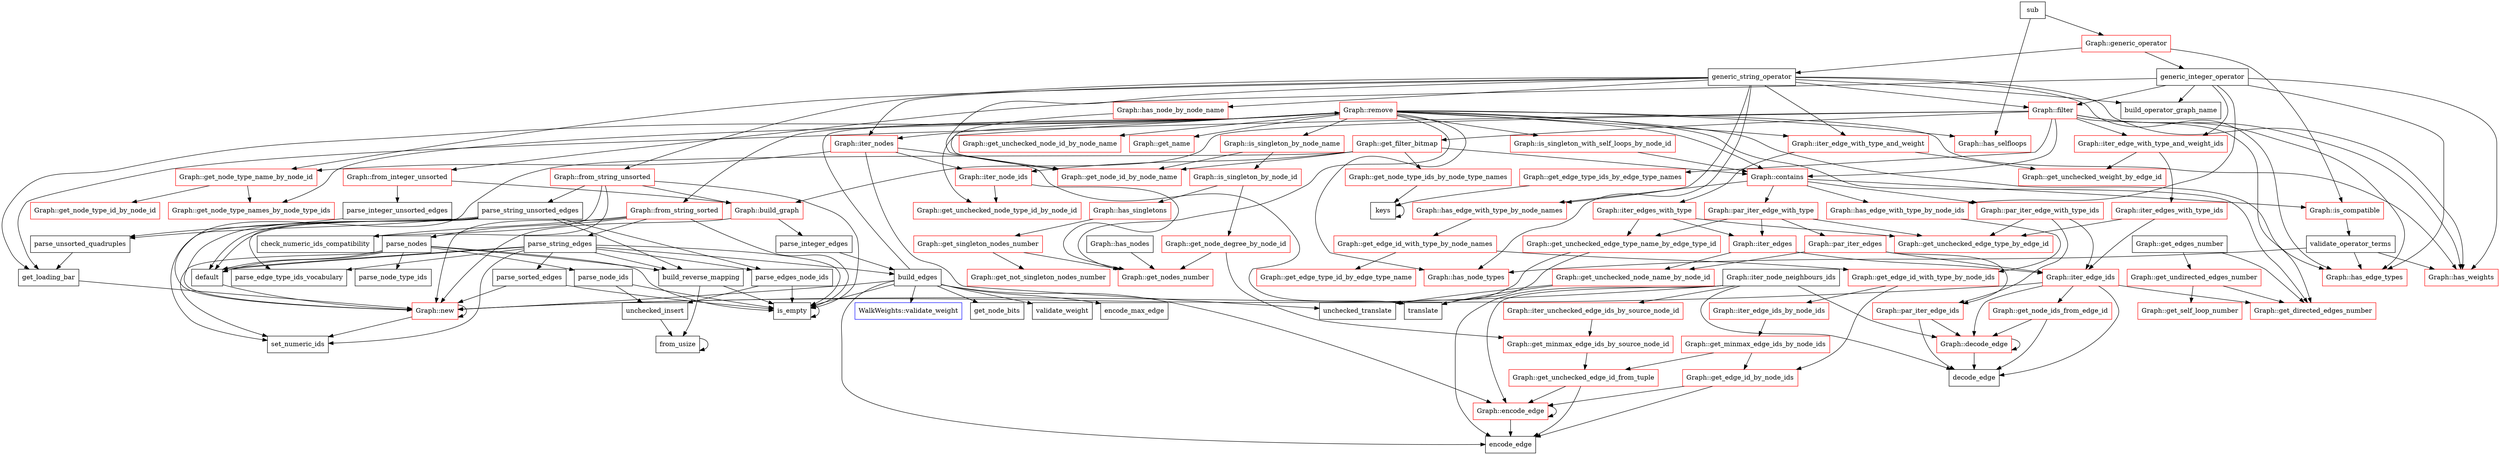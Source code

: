 digraph deps {
	node [shape=box];

	"Graph::get_self_loop_number" [color=red];
	"translate" [color=black];
	"from_usize" [color=black];
	"encode_max_edge" [color=black];
	"parse_nodes" [color=black];
	"Graph::iter_unchecked_edge_ids_by_source_node_id" [color=red];
	"Graph::remove" [color=red];
	"parse_integer_unsorted_edges" [color=black];
	"Graph::get_node_ids_from_edge_id" [color=red];
	"WalkWeights::validate_weight" [color=blue];
	"get_node_bits" [color=black];
	"Graph::filter" [color=red];
	"Graph::decode_edge" [color=red];
	"Graph::get_edge_id_with_type_by_node_ids" [color=red];
	"Graph::is_singleton_with_self_loops_by_node_id" [color=red];
	"Graph::get_undirected_edges_number" [color=red];
	"Graph::get_unchecked_node_id_by_node_name" [color=red];
	"Graph::get_unchecked_node_name_by_node_id" [color=red];
	"Graph::par_iter_edge_with_type" [color=red];
	"generic_string_operator" [color=black];
	"decode_edge" [color=black];
	"generic_integer_operator" [color=black];
	"Graph::has_edge_with_type_by_node_names" [color=red];
	"keys" [color=black];
	"Graph::get_nodes_number" [color=red];
	"build_reverse_mapping" [color=black];
	"Graph::has_node_types" [color=red];
	"Graph::iter_edge_ids_by_node_ids" [color=red];
	"Graph::get_not_singleton_nodes_number" [color=red];
	"parse_sorted_edges" [color=black];
	"parse_unsorted_quadruples" [color=black];
	"Graph::from_integer_unsorted" [color=red];
	"Graph::get_edge_id_with_type_by_node_names" [color=red];
	"Graph::new" [color=red];
	"Graph::iter_edge_with_type_and_weight_ids" [color=red];
	"Graph::get_node_type_id_by_node_id" [color=red];
	"Graph::from_string_sorted" [color=red];
	"Graph::contains" [color=red];
	"Graph::has_selfloops" [color=red];
	"Graph::get_unchecked_edge_type_by_edge_id" [color=red];
	"validate_operator_terms" [color=black];
	"build_edges" [color=black];
	"set_numeric_ids" [color=black];
	"Graph::get_unchecked_edge_type_name_by_edge_type_id" [color=red];
	"Graph::get_minmax_edge_ids_by_source_node_id" [color=red];
	"Graph::iter_edges_with_type" [color=red];
	"Graph::get_edge_id_by_node_ids" [color=red];
	"parse_integer_edges" [color=black];
	"Graph::get_node_type_name_by_node_id" [color=red];
	"Graph::get_edge_type_ids_by_edge_type_names" [color=red];
	"check_numeric_ids_compatibility" [color=black];
	"Graph::iter_edges_with_type_ids" [color=red];
	"Graph::iter_edge_with_type_and_weight" [color=red];
	"default" [color=black];
	"Graph::from_string_unsorted" [color=red];
	"parse_edge_type_ids_vocabulary" [color=black];
	"get_loading_bar" [color=black];
	"Graph::is_compatible" [color=red];
	"Graph::par_iter_edge_ids" [color=red];
	"is_empty" [color=black];
	"Graph::get_filter_bitmap" [color=red];
	"parse_string_unsorted_edges" [color=black];
	"Graph::has_weights" [color=red];
	"Graph::build_graph" [color=red];
	"Graph::get_unchecked_edge_id_from_tuple" [color=red];
	"parse_node_type_ids" [color=black];
	"Graph::is_singleton_by_node_name" [color=red];
	"unchecked_insert" [color=black];
	"Graph::iter_edge_ids" [color=red];
	"Graph::has_edge_with_type_by_node_ids" [color=red];
	"Graph::get_unchecked_node_type_id_by_node_id" [color=red];
	"Graph::iter_node_ids" [color=red];
	"encode_edge" [color=black];
	"Graph::iter_nodes" [color=red];
	"Graph::encode_edge" [color=red];
	"validate_weight" [color=black];
	"Graph::get_node_type_names_by_node_type_ids" [color=red];
	"Graph::get_minmax_edge_ids_by_node_ids" [color=red];
	"build_operator_graph_name" [color=black];
	"Graph::get_node_degree_by_node_id" [color=red];
	"unchecked_translate" [color=black];
	"Graph::par_iter_edges" [color=red];
	"Graph::has_edge_types" [color=red];
	"Graph::par_iter_edge_with_type_ids" [color=red];
	"Graph::is_singleton_by_node_id" [color=red];
	"Graph::has_node_by_node_name" [color=red];
	"Graph::get_directed_edges_number" [color=red];
	"Graph::get_unchecked_weight_by_edge_id" [color=red];
	"Graph::has_singletons" [color=red];
	"Graph::iter_edges" [color=red];
	"Graph::get_name" [color=red];
	"Graph::get_node_type_ids_by_node_type_names" [color=red];
	"Graph::get_singleton_nodes_number" [color=red];
	"Graph::get_node_id_by_node_name" [color=red];
	"Graph::get_edge_type_id_by_edge_type_name" [color=red];
	"Graph::generic_operator" [color=red];
	"parse_string_edges" [color=black];
	"parse_edges_node_ids" [color=black];
	"parse_node_ids" [color=black];

	"Graph::par_iter_edge_ids" -> "decode_edge"
	"Graph::par_iter_edge_ids" -> "Graph::decode_edge"
	"Graph::get_node_type_name_by_node_id" -> "Graph::get_node_type_id_by_node_id"
	"Graph::get_node_type_name_by_node_id" -> "Graph::get_node_type_names_by_node_type_ids"
	"Graph::build_graph" -> "Graph::new"
	"Graph::build_graph" -> "parse_integer_edges"
	"Graph::get_unchecked_edge_type_name_by_edge_type_id" -> "unchecked_translate"
	"Graph::get_unchecked_edge_type_name_by_edge_type_id" -> "translate"
	"parse_sorted_edges" -> "Graph::new"
	"parse_sorted_edges" -> "is_empty"
	"Graph::is_singleton_by_node_name" -> "Graph::is_singleton_by_node_id"
	"Graph::is_singleton_by_node_name" -> "Graph::get_node_id_by_node_name"
	"Graph::iter_node_neighbours_ids" -> "Graph::new"
	"Graph::iter_node_neighbours_ids" -> "encode_edge"
	"Graph::iter_node_neighbours_ids" -> "decode_edge"
	"Graph::iter_node_neighbours_ids" -> "Graph::encode_edge"
	"Graph::iter_node_neighbours_ids" -> "Graph::decode_edge"
	"Graph::iter_node_neighbours_ids" -> "Graph::iter_unchecked_edge_ids_by_source_node_id"
	"parse_node_ids" -> "unchecked_insert"
	"parse_node_ids" -> "is_empty"
	"parse_string_unsorted_edges" -> "default"
	"parse_string_unsorted_edges" -> "Graph::new"
	"parse_string_unsorted_edges" -> "default"
	"parse_string_unsorted_edges" -> "build_reverse_mapping"
	"parse_string_unsorted_edges" -> "set_numeric_ids"
	"parse_string_unsorted_edges" -> "parse_edges_node_ids"
	"parse_string_unsorted_edges" -> "parse_edge_type_ids_vocabulary"
	"parse_string_unsorted_edges" -> "parse_unsorted_quadruples"
	"build_reverse_mapping" -> "from_usize"
	"build_reverse_mapping" -> "is_empty"
	"validate_operator_terms" -> "Graph::has_weights"
	"validate_operator_terms" -> "Graph::has_edge_types"
	"validate_operator_terms" -> "Graph::has_node_types"
	"Graph::iter_edges" -> "Graph::get_unchecked_node_name_by_node_id"
	"Graph::iter_edges" -> "Graph::iter_edge_ids"
	"parse_string_edges" -> "default"
	"parse_string_edges" -> "default"
	"parse_string_edges" -> "build_reverse_mapping"
	"parse_string_edges" -> "is_empty"
	"parse_string_edges" -> "set_numeric_ids"
	"parse_string_edges" -> "parse_edges_node_ids"
	"parse_string_edges" -> "parse_edge_type_ids_vocabulary"
	"parse_string_edges" -> "parse_sorted_edges"
	"parse_string_edges" -> "build_edges"
	"Graph::is_singleton_by_node_id" -> "Graph::get_node_degree_by_node_id"
	"Graph::is_singleton_by_node_id" -> "Graph::has_singletons"
	"Graph::get_node_ids_from_edge_id" -> "decode_edge"
	"Graph::get_node_ids_from_edge_id" -> "Graph::decode_edge"
	"Graph::par_iter_edge_with_type_ids" -> "Graph::get_unchecked_edge_type_by_edge_id"
	"Graph::par_iter_edge_with_type_ids" -> "Graph::iter_edge_ids"
	"Graph::par_iter_edge_with_type_ids" -> "Graph::par_iter_edge_ids"
	"Graph::par_iter_edge_with_type" -> "Graph::get_unchecked_edge_type_by_edge_id"
	"Graph::par_iter_edge_with_type" -> "Graph::get_unchecked_edge_type_name_by_edge_type_id"
	"Graph::par_iter_edge_with_type" -> "Graph::iter_edges"
	"Graph::par_iter_edge_with_type" -> "Graph::par_iter_edges"
	"Graph::has_nodes" -> "Graph::get_nodes_number"
	"Graph::get_minmax_edge_ids_by_node_ids" -> "Graph::get_edge_id_by_node_ids"
	"Graph::get_minmax_edge_ids_by_node_ids" -> "Graph::get_unchecked_edge_id_from_tuple"
	"Graph::new" -> "Graph::new"
	"Graph::new" -> "set_numeric_ids"
	"build_edges" -> "WalkWeights::validate_weight"
	"build_edges" -> "Graph::new"
	"build_edges" -> "validate_weight"
	"build_edges" -> "Graph::remove"
	"build_edges" -> "encode_edge"
	"build_edges" -> "encode_max_edge"
	"build_edges" -> "get_node_bits"
	"build_edges" -> "Graph::encode_edge"
	"build_edges" -> "is_empty"
	"Graph::has_edge_with_type_by_node_ids" -> "Graph::get_edge_id_with_type_by_node_ids"
	"Graph::from_string_unsorted" -> "is_empty"
	"Graph::from_string_unsorted" -> "check_numeric_ids_compatibility"
	"Graph::from_string_unsorted" -> "parse_string_unsorted_edges"
	"Graph::from_string_unsorted" -> "parse_nodes"
	"Graph::from_string_unsorted" -> "Graph::build_graph"
	"Graph::get_filter_bitmap" -> "Graph::new"
	"Graph::get_filter_bitmap" -> "Graph::contains"
	"Graph::get_filter_bitmap" -> "Graph::get_node_id_by_node_name"
	"Graph::get_filter_bitmap" -> "Graph::get_node_type_ids_by_node_type_names"
	"Graph::get_filter_bitmap" -> "Graph::iter_node_ids"
	"Graph::iter_node_ids" -> "Graph::get_unchecked_node_type_id_by_node_id"
	"Graph::iter_node_ids" -> "Graph::get_nodes_number"
	"Graph::remove" -> "Graph::get_unchecked_node_type_id_by_node_id"
	"Graph::remove" -> "Graph::get_unchecked_node_id_by_node_name"
	"Graph::remove" -> "Graph::contains"
	"Graph::remove" -> "get_loading_bar"
	"Graph::remove" -> "Graph::is_singleton_with_self_loops_by_node_id"
	"Graph::remove" -> "Graph::is_singleton_by_node_name"
	"Graph::remove" -> "Graph::get_node_type_names_by_node_type_ids"
	"Graph::remove" -> "Graph::get_name"
	"Graph::remove" -> "Graph::has_weights"
	"Graph::remove" -> "Graph::has_edge_types"
	"Graph::remove" -> "Graph::has_selfloops"
	"Graph::remove" -> "Graph::has_node_types"
	"Graph::remove" -> "Graph::get_nodes_number"
	"Graph::remove" -> "Graph::get_directed_edges_number"
	"Graph::remove" -> "Graph::iter_nodes"
	"Graph::remove" -> "Graph::iter_edge_with_type_and_weight"
	"Graph::remove" -> "Graph::from_string_sorted"
	"Graph::get_edges_number" -> "Graph::get_undirected_edges_number"
	"Graph::get_edges_number" -> "Graph::get_directed_edges_number"
	"Graph::is_compatible" -> "validate_operator_terms"
	"Graph::get_node_degree_by_node_id" -> "Graph::get_minmax_edge_ids_by_source_node_id"
	"Graph::get_node_degree_by_node_id" -> "Graph::get_nodes_number"
	"from_usize" -> "from_usize"
	"Graph::get_node_type_ids_by_node_type_names" -> "keys"
	"Graph::get_unchecked_edge_id_from_tuple" -> "encode_edge"
	"Graph::get_unchecked_edge_id_from_tuple" -> "Graph::encode_edge"
	"Graph::get_minmax_edge_ids_by_source_node_id" -> "Graph::get_unchecked_edge_id_from_tuple"
	"Graph::decode_edge" -> "decode_edge"
	"Graph::decode_edge" -> "Graph::decode_edge"
	"Graph::iter_edge_ids_by_node_ids" -> "Graph::get_minmax_edge_ids_by_node_ids"
	"Graph::from_string_sorted" -> "Graph::new"
	"Graph::from_string_sorted" -> "is_empty"
	"Graph::from_string_sorted" -> "check_numeric_ids_compatibility"
	"Graph::from_string_sorted" -> "parse_nodes"
	"Graph::from_string_sorted" -> "parse_string_edges"
	"parse_edges_node_ids" -> "unchecked_insert"
	"parse_edges_node_ids" -> "is_empty"
	"Graph::get_unchecked_node_name_by_node_id" -> "unchecked_translate"
	"Graph::get_unchecked_node_name_by_node_id" -> "translate"
	"sub" -> "Graph::generic_operator"
	"sub" -> "Graph::has_selfloops"
	"Graph::iter_edge_with_type_and_weight" -> "Graph::get_unchecked_weight_by_edge_id"
	"Graph::iter_edge_with_type_and_weight" -> "Graph::iter_edges_with_type"
	"Graph::encode_edge" -> "encode_edge"
	"Graph::encode_edge" -> "Graph::encode_edge"
	"Graph::has_singletons" -> "Graph::get_singleton_nodes_number"
	"get_loading_bar" -> "Graph::new"
	"Graph::has_edge_with_type_by_node_names" -> "Graph::get_edge_id_with_type_by_node_names"
	"Graph::get_edge_id_with_type_by_node_names" -> "Graph::get_edge_type_id_by_edge_type_name"
	"Graph::get_edge_id_with_type_by_node_names" -> "Graph::get_edge_id_with_type_by_node_ids"
	"Graph::get_edge_type_ids_by_edge_type_names" -> "keys"
	"default" -> "Graph::new"
	"Graph::iter_unchecked_edge_ids_by_source_node_id" -> "Graph::get_minmax_edge_ids_by_source_node_id"
	"parse_nodes" -> "default"
	"parse_nodes" -> "default"
	"parse_nodes" -> "build_reverse_mapping"
	"parse_nodes" -> "is_empty"
	"parse_nodes" -> "set_numeric_ids"
	"parse_nodes" -> "parse_node_ids"
	"parse_nodes" -> "parse_node_type_ids"
	"Graph::get_singleton_nodes_number" -> "Graph::get_not_singleton_nodes_number"
	"Graph::get_singleton_nodes_number" -> "Graph::get_nodes_number"
	"Graph::is_singleton_with_self_loops_by_node_id" -> "Graph::contains"
	"Graph::iter_edges_with_type_ids" -> "Graph::get_unchecked_edge_type_by_edge_id"
	"Graph::iter_edges_with_type_ids" -> "Graph::iter_edge_ids"
	"is_empty" -> "is_empty"
	"Graph::generic_operator" -> "generic_string_operator"
	"Graph::generic_operator" -> "generic_integer_operator"
	"Graph::generic_operator" -> "Graph::is_compatible"
	"generic_integer_operator" -> "build_operator_graph_name"
	"generic_integer_operator" -> "Graph::has_edge_with_type_by_node_ids"
	"generic_integer_operator" -> "Graph::filter"
	"generic_integer_operator" -> "Graph::has_weights"
	"generic_integer_operator" -> "Graph::has_edge_types"
	"generic_integer_operator" -> "Graph::iter_edge_with_type_and_weight_ids"
	"generic_integer_operator" -> "Graph::from_integer_unsorted"
	"Graph::iter_edge_ids" -> "Graph::new"
	"Graph::iter_edge_ids" -> "decode_edge"
	"Graph::iter_edge_ids" -> "Graph::decode_edge"
	"Graph::iter_edge_ids" -> "Graph::get_node_ids_from_edge_id"
	"Graph::iter_edge_ids" -> "Graph::get_directed_edges_number"
	"Graph::filter" -> "Graph::contains"
	"Graph::filter" -> "get_loading_bar"
	"Graph::filter" -> "Graph::get_filter_bitmap"
	"Graph::filter" -> "Graph::get_edge_type_ids_by_edge_type_names"
	"Graph::filter" -> "Graph::has_weights"
	"Graph::filter" -> "Graph::has_edge_types"
	"Graph::filter" -> "Graph::get_directed_edges_number"
	"Graph::filter" -> "Graph::iter_edge_with_type_and_weight_ids"
	"Graph::filter" -> "Graph::build_graph"
	"unchecked_insert" -> "from_usize"
	"parse_integer_edges" -> "build_edges"
	"parse_unsorted_quadruples" -> "get_loading_bar"
	"Graph::iter_edge_with_type_and_weight_ids" -> "Graph::get_unchecked_weight_by_edge_id"
	"Graph::iter_edge_with_type_and_weight_ids" -> "Graph::iter_edges_with_type_ids"
	"Graph::get_undirected_edges_number" -> "Graph::get_self_loop_number"
	"Graph::get_undirected_edges_number" -> "Graph::get_directed_edges_number"
	"Graph::iter_nodes" -> "Graph::get_node_type_name_by_node_id"
	"Graph::iter_nodes" -> "unchecked_translate"
	"Graph::iter_nodes" -> "translate"
	"Graph::iter_nodes" -> "Graph::iter_node_ids"
	"Graph::from_integer_unsorted" -> "parse_integer_unsorted_edges"
	"Graph::from_integer_unsorted" -> "Graph::build_graph"
	"Graph::get_edge_id_by_node_ids" -> "encode_edge"
	"Graph::get_edge_id_by_node_ids" -> "Graph::encode_edge"
	"Graph::get_edge_id_with_type_by_node_ids" -> "Graph::get_edge_id_by_node_ids"
	"Graph::get_edge_id_with_type_by_node_ids" -> "Graph::iter_edge_ids_by_node_ids"
	"parse_integer_unsorted_edges" -> "parse_unsorted_quadruples"
	"keys" -> "keys"
	"Graph::contains" -> "Graph::is_compatible"
	"Graph::contains" -> "Graph::has_edge_with_type_by_node_ids"
	"Graph::contains" -> "Graph::has_edge_with_type_by_node_names"
	"Graph::contains" -> "Graph::par_iter_edge_with_type"
	"Graph::contains" -> "Graph::par_iter_edge_with_type_ids"
	"Graph::has_node_by_node_name" -> "Graph::get_node_id_by_node_name"
	"Graph::iter_edges_with_type" -> "Graph::get_unchecked_edge_type_by_edge_id"
	"Graph::iter_edges_with_type" -> "Graph::get_unchecked_edge_type_name_by_edge_type_id"
	"Graph::iter_edges_with_type" -> "Graph::iter_edges"
	"Graph::par_iter_edges" -> "Graph::get_unchecked_node_name_by_node_id"
	"Graph::par_iter_edges" -> "Graph::iter_edge_ids"
	"Graph::par_iter_edges" -> "Graph::par_iter_edge_ids"
	"generic_string_operator" -> "build_operator_graph_name"
	"generic_string_operator" -> "Graph::has_node_by_node_name"
	"generic_string_operator" -> "Graph::has_edge_with_type_by_node_names"
	"generic_string_operator" -> "Graph::get_node_type_name_by_node_id"
	"generic_string_operator" -> "Graph::get_node_id_by_node_name"
	"generic_string_operator" -> "Graph::filter"
	"generic_string_operator" -> "Graph::has_weights"
	"generic_string_operator" -> "Graph::has_edge_types"
	"generic_string_operator" -> "Graph::has_node_types"
	"generic_string_operator" -> "Graph::iter_nodes"
	"generic_string_operator" -> "Graph::iter_edge_with_type_and_weight"
	"generic_string_operator" -> "Graph::from_string_unsorted"
}